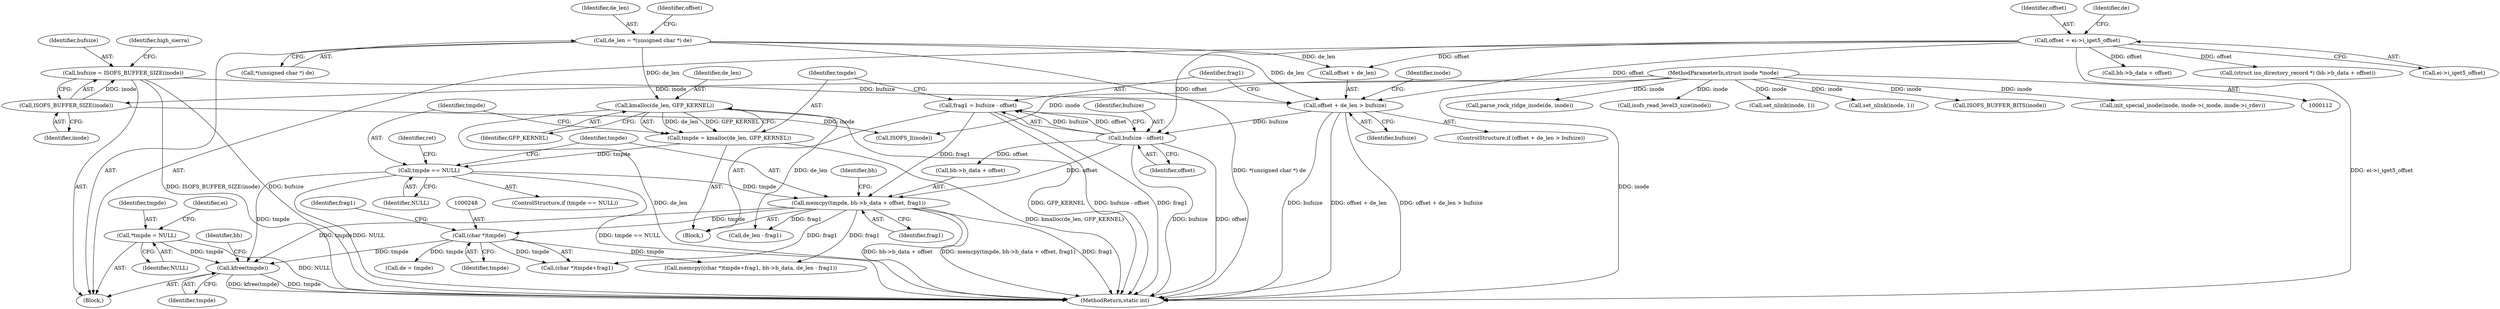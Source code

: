 digraph "0_linux_410dd3cf4c9b36f27ed4542ee18b1af5e68645a4_0@API" {
"1000714" [label="(Call,kfree(tmpde))"];
"1000144" [label="(Call,*tmpde = NULL)"];
"1000214" [label="(Call,tmpde == NULL)"];
"1000208" [label="(Call,tmpde = kmalloc(de_len, GFP_KERNEL))"];
"1000210" [label="(Call,kmalloc(de_len, GFP_KERNEL))"];
"1000189" [label="(Call,de_len = *(unsigned char *) de)"];
"1000223" [label="(Call,memcpy(tmpde, bh->b_data + offset, frag1))"];
"1000205" [label="(Call,bufsize - offset)"];
"1000196" [label="(Call,offset + de_len > bufsize)"];
"1000175" [label="(Call,offset = ei->i_iget5_offset)"];
"1000127" [label="(Call,bufsize = ISOFS_BUFFER_SIZE(inode))"];
"1000129" [label="(Call,ISOFS_BUFFER_SIZE(inode))"];
"1000113" [label="(MethodParameterIn,struct inode *inode)"];
"1000203" [label="(Call,frag1 = bufsize - offset)"];
"1000247" [label="(Call,(char *)tmpde)"];
"1000249" [label="(Identifier,tmpde)"];
"1000189" [label="(Call,de_len = *(unsigned char *) de)"];
"1000206" [label="(Identifier,bufsize)"];
"1000130" [label="(Identifier,inode)"];
"1000184" [label="(Call,bh->b_data + offset)"];
"1000247" [label="(Call,(char *)tmpde)"];
"1000715" [label="(Identifier,tmpde)"];
"1000219" [label="(Identifier,ret)"];
"1000204" [label="(Identifier,frag1)"];
"1000145" [label="(Identifier,tmpde)"];
"1000182" [label="(Call,(struct iso_directory_record *) (bh->b_data + offset))"];
"1000151" [label="(Identifier,ei)"];
"1000223" [label="(Call,memcpy(tmpde, bh->b_data + offset, frag1))"];
"1000114" [label="(Block,)"];
"1000197" [label="(Call,offset + de_len)"];
"1000232" [label="(Identifier,bh)"];
"1000144" [label="(Call,*tmpde = NULL)"];
"1000196" [label="(Call,offset + de_len > bufsize)"];
"1000225" [label="(Call,bh->b_data + offset)"];
"1000714" [label="(Call,kfree(tmpde))"];
"1000127" [label="(Call,bufsize = ISOFS_BUFFER_SIZE(inode))"];
"1000212" [label="(Identifier,GFP_KERNEL)"];
"1000205" [label="(Call,bufsize - offset)"];
"1000551" [label="(Call,parse_rock_ridge_inode(de, inode))"];
"1000213" [label="(ControlStructure,if (tmpde == NULL))"];
"1000207" [label="(Identifier,offset)"];
"1000113" [label="(MethodParameterIn,struct inode *inode)"];
"1000230" [label="(Identifier,frag1)"];
"1000191" [label="(Call,*(unsigned char *) de)"];
"1000129" [label="(Call,ISOFS_BUFFER_SIZE(inode))"];
"1000190" [label="(Identifier,de_len)"];
"1000254" [label="(Call,de_len - frag1)"];
"1000408" [label="(Call,isofs_read_level3_size(inode))"];
"1000208" [label="(Call,tmpde = kmalloc(de_len, GFP_KERNEL))"];
"1000262" [label="(Identifier,inode)"];
"1000176" [label="(Identifier,offset)"];
"1000152" [label="(Call,ISOFS_I(inode))"];
"1000257" [label="(Call,de = tmpde)"];
"1000211" [label="(Identifier,de_len)"];
"1000345" [label="(Call,set_nlink(inode, 1))"];
"1000216" [label="(Identifier,NULL)"];
"1000200" [label="(Identifier,bufsize)"];
"1000128" [label="(Identifier,bufsize)"];
"1000246" [label="(Call,(char *)tmpde+frag1)"];
"1000224" [label="(Identifier,tmpde)"];
"1000198" [label="(Identifier,offset)"];
"1000175" [label="(Call,offset = ei->i_iget5_offset)"];
"1000725" [label="(MethodReturn,static int)"];
"1000195" [label="(ControlStructure,if (offset + de_len > bufsize))"];
"1000210" [label="(Call,kmalloc(de_len, GFP_KERNEL))"];
"1000313" [label="(Call,set_nlink(inode, 1))"];
"1000214" [label="(Call,tmpde == NULL)"];
"1000201" [label="(Block,)"];
"1000181" [label="(Identifier,de)"];
"1000203" [label="(Call,frag1 = bufsize - offset)"];
"1000245" [label="(Call,memcpy((char *)tmpde+frag1, bh->b_data, de_len - frag1))"];
"1000177" [label="(Call,ei->i_iget5_offset)"];
"1000717" [label="(Identifier,bh)"];
"1000209" [label="(Identifier,tmpde)"];
"1000134" [label="(Identifier,high_sierra)"];
"1000271" [label="(Call,ISOFS_BUFFER_BITS(inode))"];
"1000250" [label="(Identifier,frag1)"];
"1000702" [label="(Call,init_special_inode(inode, inode->i_mode, inode->i_rdev))"];
"1000146" [label="(Identifier,NULL)"];
"1000215" [label="(Identifier,tmpde)"];
"1000714" -> "1000114"  [label="AST: "];
"1000714" -> "1000715"  [label="CFG: "];
"1000715" -> "1000714"  [label="AST: "];
"1000717" -> "1000714"  [label="CFG: "];
"1000714" -> "1000725"  [label="DDG: kfree(tmpde)"];
"1000714" -> "1000725"  [label="DDG: tmpde"];
"1000144" -> "1000714"  [label="DDG: tmpde"];
"1000214" -> "1000714"  [label="DDG: tmpde"];
"1000223" -> "1000714"  [label="DDG: tmpde"];
"1000247" -> "1000714"  [label="DDG: tmpde"];
"1000144" -> "1000114"  [label="AST: "];
"1000144" -> "1000146"  [label="CFG: "];
"1000145" -> "1000144"  [label="AST: "];
"1000146" -> "1000144"  [label="AST: "];
"1000151" -> "1000144"  [label="CFG: "];
"1000144" -> "1000725"  [label="DDG: NULL"];
"1000214" -> "1000213"  [label="AST: "];
"1000214" -> "1000216"  [label="CFG: "];
"1000215" -> "1000214"  [label="AST: "];
"1000216" -> "1000214"  [label="AST: "];
"1000219" -> "1000214"  [label="CFG: "];
"1000224" -> "1000214"  [label="CFG: "];
"1000214" -> "1000725"  [label="DDG: NULL"];
"1000214" -> "1000725"  [label="DDG: tmpde == NULL"];
"1000208" -> "1000214"  [label="DDG: tmpde"];
"1000214" -> "1000223"  [label="DDG: tmpde"];
"1000208" -> "1000201"  [label="AST: "];
"1000208" -> "1000210"  [label="CFG: "];
"1000209" -> "1000208"  [label="AST: "];
"1000210" -> "1000208"  [label="AST: "];
"1000215" -> "1000208"  [label="CFG: "];
"1000208" -> "1000725"  [label="DDG: kmalloc(de_len, GFP_KERNEL)"];
"1000210" -> "1000208"  [label="DDG: de_len"];
"1000210" -> "1000208"  [label="DDG: GFP_KERNEL"];
"1000210" -> "1000212"  [label="CFG: "];
"1000211" -> "1000210"  [label="AST: "];
"1000212" -> "1000210"  [label="AST: "];
"1000210" -> "1000725"  [label="DDG: GFP_KERNEL"];
"1000210" -> "1000725"  [label="DDG: de_len"];
"1000189" -> "1000210"  [label="DDG: de_len"];
"1000210" -> "1000254"  [label="DDG: de_len"];
"1000189" -> "1000114"  [label="AST: "];
"1000189" -> "1000191"  [label="CFG: "];
"1000190" -> "1000189"  [label="AST: "];
"1000191" -> "1000189"  [label="AST: "];
"1000198" -> "1000189"  [label="CFG: "];
"1000189" -> "1000725"  [label="DDG: *(unsigned char *) de"];
"1000189" -> "1000196"  [label="DDG: de_len"];
"1000189" -> "1000197"  [label="DDG: de_len"];
"1000223" -> "1000201"  [label="AST: "];
"1000223" -> "1000230"  [label="CFG: "];
"1000224" -> "1000223"  [label="AST: "];
"1000225" -> "1000223"  [label="AST: "];
"1000230" -> "1000223"  [label="AST: "];
"1000232" -> "1000223"  [label="CFG: "];
"1000223" -> "1000725"  [label="DDG: bh->b_data + offset"];
"1000223" -> "1000725"  [label="DDG: memcpy(tmpde, bh->b_data + offset, frag1)"];
"1000223" -> "1000725"  [label="DDG: frag1"];
"1000205" -> "1000223"  [label="DDG: offset"];
"1000203" -> "1000223"  [label="DDG: frag1"];
"1000223" -> "1000245"  [label="DDG: frag1"];
"1000223" -> "1000247"  [label="DDG: tmpde"];
"1000223" -> "1000246"  [label="DDG: frag1"];
"1000223" -> "1000254"  [label="DDG: frag1"];
"1000205" -> "1000203"  [label="AST: "];
"1000205" -> "1000207"  [label="CFG: "];
"1000206" -> "1000205"  [label="AST: "];
"1000207" -> "1000205"  [label="AST: "];
"1000203" -> "1000205"  [label="CFG: "];
"1000205" -> "1000725"  [label="DDG: bufsize"];
"1000205" -> "1000725"  [label="DDG: offset"];
"1000205" -> "1000203"  [label="DDG: bufsize"];
"1000205" -> "1000203"  [label="DDG: offset"];
"1000196" -> "1000205"  [label="DDG: bufsize"];
"1000175" -> "1000205"  [label="DDG: offset"];
"1000205" -> "1000225"  [label="DDG: offset"];
"1000196" -> "1000195"  [label="AST: "];
"1000196" -> "1000200"  [label="CFG: "];
"1000197" -> "1000196"  [label="AST: "];
"1000200" -> "1000196"  [label="AST: "];
"1000204" -> "1000196"  [label="CFG: "];
"1000262" -> "1000196"  [label="CFG: "];
"1000196" -> "1000725"  [label="DDG: bufsize"];
"1000196" -> "1000725"  [label="DDG: offset + de_len"];
"1000196" -> "1000725"  [label="DDG: offset + de_len > bufsize"];
"1000175" -> "1000196"  [label="DDG: offset"];
"1000127" -> "1000196"  [label="DDG: bufsize"];
"1000175" -> "1000114"  [label="AST: "];
"1000175" -> "1000177"  [label="CFG: "];
"1000176" -> "1000175"  [label="AST: "];
"1000177" -> "1000175"  [label="AST: "];
"1000181" -> "1000175"  [label="CFG: "];
"1000175" -> "1000725"  [label="DDG: ei->i_iget5_offset"];
"1000175" -> "1000182"  [label="DDG: offset"];
"1000175" -> "1000184"  [label="DDG: offset"];
"1000175" -> "1000197"  [label="DDG: offset"];
"1000127" -> "1000114"  [label="AST: "];
"1000127" -> "1000129"  [label="CFG: "];
"1000128" -> "1000127"  [label="AST: "];
"1000129" -> "1000127"  [label="AST: "];
"1000134" -> "1000127"  [label="CFG: "];
"1000127" -> "1000725"  [label="DDG: ISOFS_BUFFER_SIZE(inode)"];
"1000127" -> "1000725"  [label="DDG: bufsize"];
"1000129" -> "1000127"  [label="DDG: inode"];
"1000129" -> "1000130"  [label="CFG: "];
"1000130" -> "1000129"  [label="AST: "];
"1000113" -> "1000129"  [label="DDG: inode"];
"1000129" -> "1000152"  [label="DDG: inode"];
"1000113" -> "1000112"  [label="AST: "];
"1000113" -> "1000725"  [label="DDG: inode"];
"1000113" -> "1000152"  [label="DDG: inode"];
"1000113" -> "1000271"  [label="DDG: inode"];
"1000113" -> "1000313"  [label="DDG: inode"];
"1000113" -> "1000345"  [label="DDG: inode"];
"1000113" -> "1000408"  [label="DDG: inode"];
"1000113" -> "1000551"  [label="DDG: inode"];
"1000113" -> "1000702"  [label="DDG: inode"];
"1000203" -> "1000201"  [label="AST: "];
"1000204" -> "1000203"  [label="AST: "];
"1000209" -> "1000203"  [label="CFG: "];
"1000203" -> "1000725"  [label="DDG: bufsize - offset"];
"1000203" -> "1000725"  [label="DDG: frag1"];
"1000247" -> "1000246"  [label="AST: "];
"1000247" -> "1000249"  [label="CFG: "];
"1000248" -> "1000247"  [label="AST: "];
"1000249" -> "1000247"  [label="AST: "];
"1000250" -> "1000247"  [label="CFG: "];
"1000247" -> "1000245"  [label="DDG: tmpde"];
"1000247" -> "1000246"  [label="DDG: tmpde"];
"1000247" -> "1000257"  [label="DDG: tmpde"];
}
